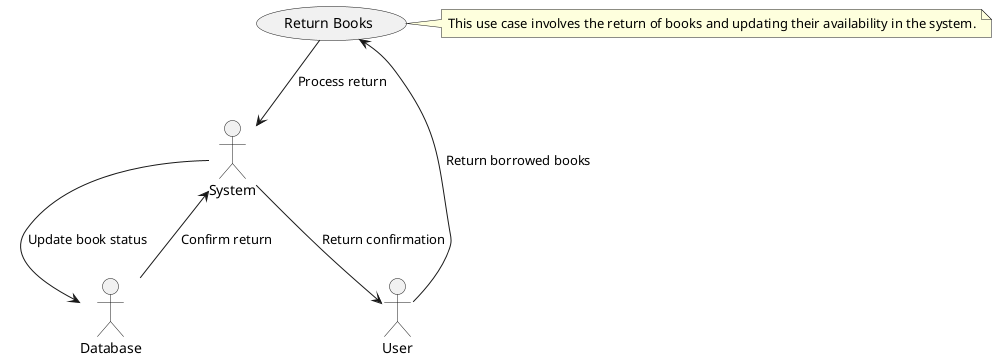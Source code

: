 @startuml

:User: as User
:System: as System
:Database: as Database

(Return Books) as (UC5)

User --> (UC5) : "Return borrowed books"
(UC5) --> System : "Process return"
System --> Database : "Update book status"
Database --> System : "Confirm return"
System --> User : "Return confirmation"

note right of (UC5)
This use case involves the return of books and updating their availability in the system.
end note

@enduml
